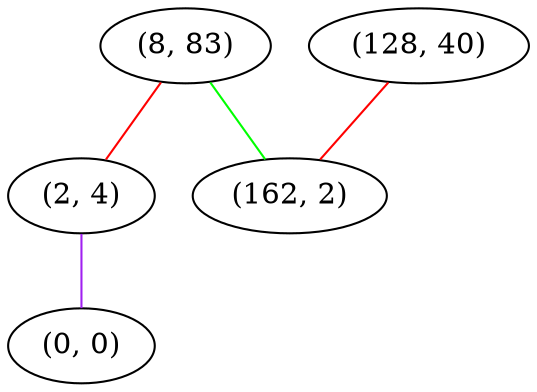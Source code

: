 graph "" {
"(8, 83)";
"(128, 40)";
"(2, 4)";
"(0, 0)";
"(162, 2)";
"(8, 83)" -- "(2, 4)"  [color=red, key=0, weight=1];
"(8, 83)" -- "(162, 2)"  [color=green, key=0, weight=2];
"(128, 40)" -- "(162, 2)"  [color=red, key=0, weight=1];
"(2, 4)" -- "(0, 0)"  [color=purple, key=0, weight=4];
}
